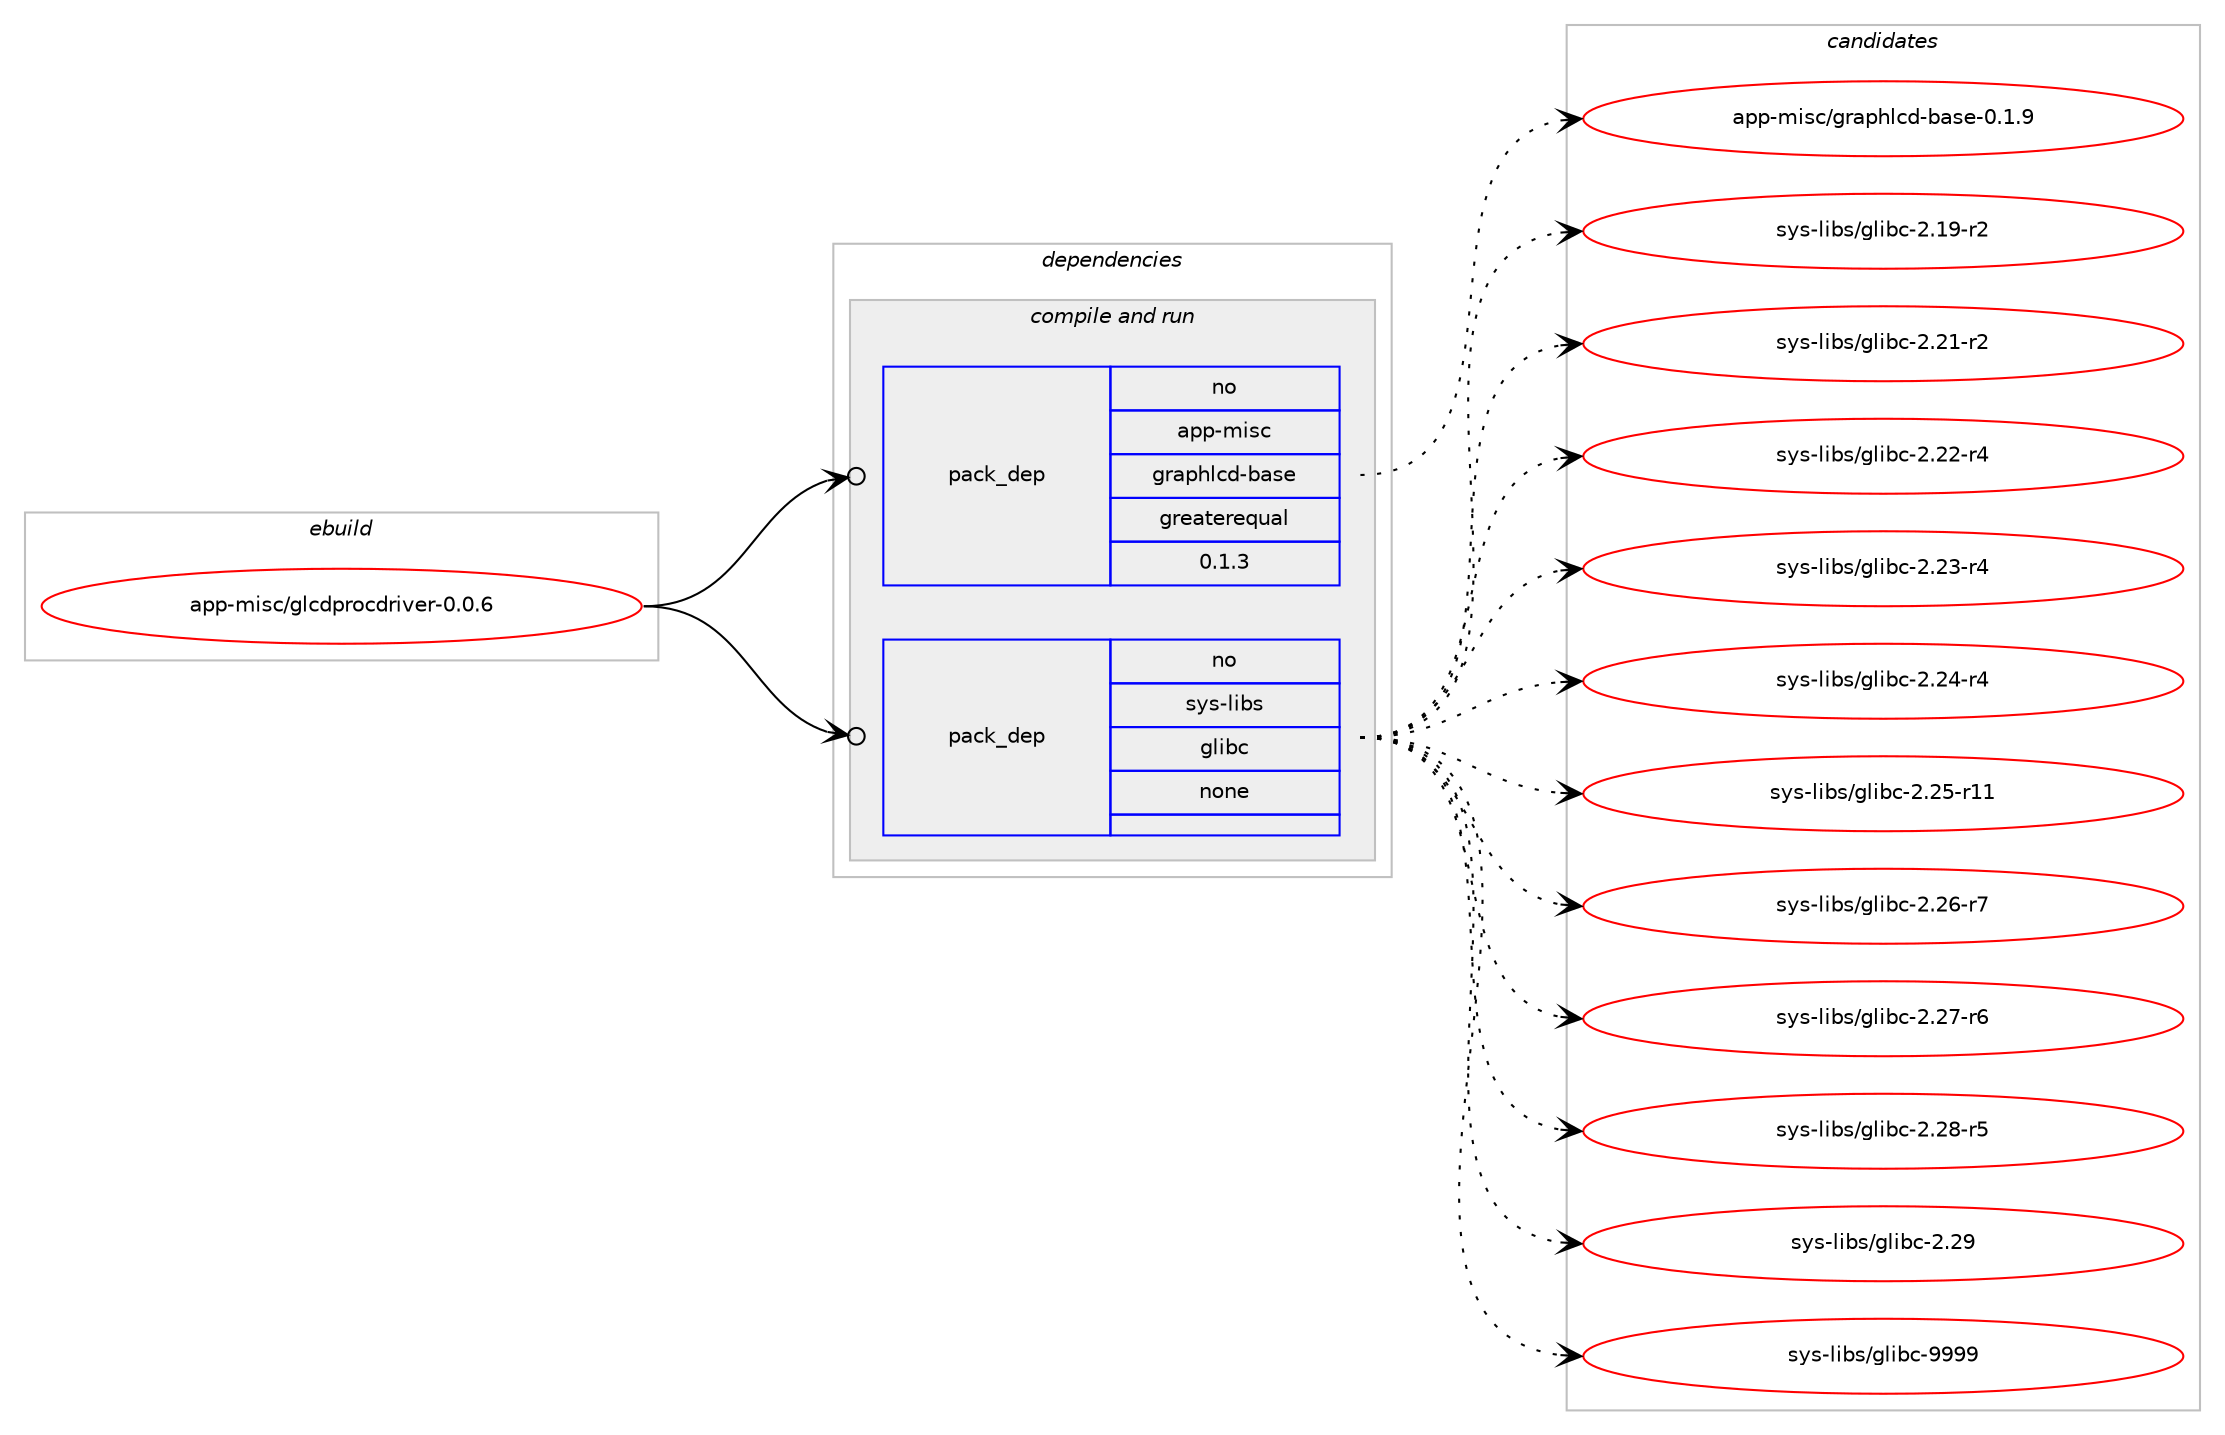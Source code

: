 digraph prolog {

# *************
# Graph options
# *************

newrank=true;
concentrate=true;
compound=true;
graph [rankdir=LR,fontname=Helvetica,fontsize=10,ranksep=1.5];#, ranksep=2.5, nodesep=0.2];
edge  [arrowhead=vee];
node  [fontname=Helvetica,fontsize=10];

# **********
# The ebuild
# **********

subgraph cluster_leftcol {
color=gray;
rank=same;
label=<<i>ebuild</i>>;
id [label="app-misc/glcdprocdriver-0.0.6", color=red, width=4, href="../app-misc/glcdprocdriver-0.0.6.svg"];
}

# ****************
# The dependencies
# ****************

subgraph cluster_midcol {
color=gray;
label=<<i>dependencies</i>>;
subgraph cluster_compile {
fillcolor="#eeeeee";
style=filled;
label=<<i>compile</i>>;
}
subgraph cluster_compileandrun {
fillcolor="#eeeeee";
style=filled;
label=<<i>compile and run</i>>;
subgraph pack925432 {
dependency1298934 [label=<<TABLE BORDER="0" CELLBORDER="1" CELLSPACING="0" CELLPADDING="4" WIDTH="220"><TR><TD ROWSPAN="6" CELLPADDING="30">pack_dep</TD></TR><TR><TD WIDTH="110">no</TD></TR><TR><TD>app-misc</TD></TR><TR><TD>graphlcd-base</TD></TR><TR><TD>greaterequal</TD></TR><TR><TD>0.1.3</TD></TR></TABLE>>, shape=none, color=blue];
}
id:e -> dependency1298934:w [weight=20,style="solid",arrowhead="odotvee"];
subgraph pack925433 {
dependency1298935 [label=<<TABLE BORDER="0" CELLBORDER="1" CELLSPACING="0" CELLPADDING="4" WIDTH="220"><TR><TD ROWSPAN="6" CELLPADDING="30">pack_dep</TD></TR><TR><TD WIDTH="110">no</TD></TR><TR><TD>sys-libs</TD></TR><TR><TD>glibc</TD></TR><TR><TD>none</TD></TR><TR><TD></TD></TR></TABLE>>, shape=none, color=blue];
}
id:e -> dependency1298935:w [weight=20,style="solid",arrowhead="odotvee"];
}
subgraph cluster_run {
fillcolor="#eeeeee";
style=filled;
label=<<i>run</i>>;
}
}

# **************
# The candidates
# **************

subgraph cluster_choices {
rank=same;
color=gray;
label=<<i>candidates</i>>;

subgraph choice925432 {
color=black;
nodesep=1;
choice971121124510910511599471031149711210410899100459897115101454846494657 [label="app-misc/graphlcd-base-0.1.9", color=red, width=4,href="../app-misc/graphlcd-base-0.1.9.svg"];
dependency1298934:e -> choice971121124510910511599471031149711210410899100459897115101454846494657:w [style=dotted,weight="100"];
}
subgraph choice925433 {
color=black;
nodesep=1;
choice115121115451081059811547103108105989945504649574511450 [label="sys-libs/glibc-2.19-r2", color=red, width=4,href="../sys-libs/glibc-2.19-r2.svg"];
choice115121115451081059811547103108105989945504650494511450 [label="sys-libs/glibc-2.21-r2", color=red, width=4,href="../sys-libs/glibc-2.21-r2.svg"];
choice115121115451081059811547103108105989945504650504511452 [label="sys-libs/glibc-2.22-r4", color=red, width=4,href="../sys-libs/glibc-2.22-r4.svg"];
choice115121115451081059811547103108105989945504650514511452 [label="sys-libs/glibc-2.23-r4", color=red, width=4,href="../sys-libs/glibc-2.23-r4.svg"];
choice115121115451081059811547103108105989945504650524511452 [label="sys-libs/glibc-2.24-r4", color=red, width=4,href="../sys-libs/glibc-2.24-r4.svg"];
choice11512111545108105981154710310810598994550465053451144949 [label="sys-libs/glibc-2.25-r11", color=red, width=4,href="../sys-libs/glibc-2.25-r11.svg"];
choice115121115451081059811547103108105989945504650544511455 [label="sys-libs/glibc-2.26-r7", color=red, width=4,href="../sys-libs/glibc-2.26-r7.svg"];
choice115121115451081059811547103108105989945504650554511454 [label="sys-libs/glibc-2.27-r6", color=red, width=4,href="../sys-libs/glibc-2.27-r6.svg"];
choice115121115451081059811547103108105989945504650564511453 [label="sys-libs/glibc-2.28-r5", color=red, width=4,href="../sys-libs/glibc-2.28-r5.svg"];
choice11512111545108105981154710310810598994550465057 [label="sys-libs/glibc-2.29", color=red, width=4,href="../sys-libs/glibc-2.29.svg"];
choice11512111545108105981154710310810598994557575757 [label="sys-libs/glibc-9999", color=red, width=4,href="../sys-libs/glibc-9999.svg"];
dependency1298935:e -> choice115121115451081059811547103108105989945504649574511450:w [style=dotted,weight="100"];
dependency1298935:e -> choice115121115451081059811547103108105989945504650494511450:w [style=dotted,weight="100"];
dependency1298935:e -> choice115121115451081059811547103108105989945504650504511452:w [style=dotted,weight="100"];
dependency1298935:e -> choice115121115451081059811547103108105989945504650514511452:w [style=dotted,weight="100"];
dependency1298935:e -> choice115121115451081059811547103108105989945504650524511452:w [style=dotted,weight="100"];
dependency1298935:e -> choice11512111545108105981154710310810598994550465053451144949:w [style=dotted,weight="100"];
dependency1298935:e -> choice115121115451081059811547103108105989945504650544511455:w [style=dotted,weight="100"];
dependency1298935:e -> choice115121115451081059811547103108105989945504650554511454:w [style=dotted,weight="100"];
dependency1298935:e -> choice115121115451081059811547103108105989945504650564511453:w [style=dotted,weight="100"];
dependency1298935:e -> choice11512111545108105981154710310810598994550465057:w [style=dotted,weight="100"];
dependency1298935:e -> choice11512111545108105981154710310810598994557575757:w [style=dotted,weight="100"];
}
}

}
